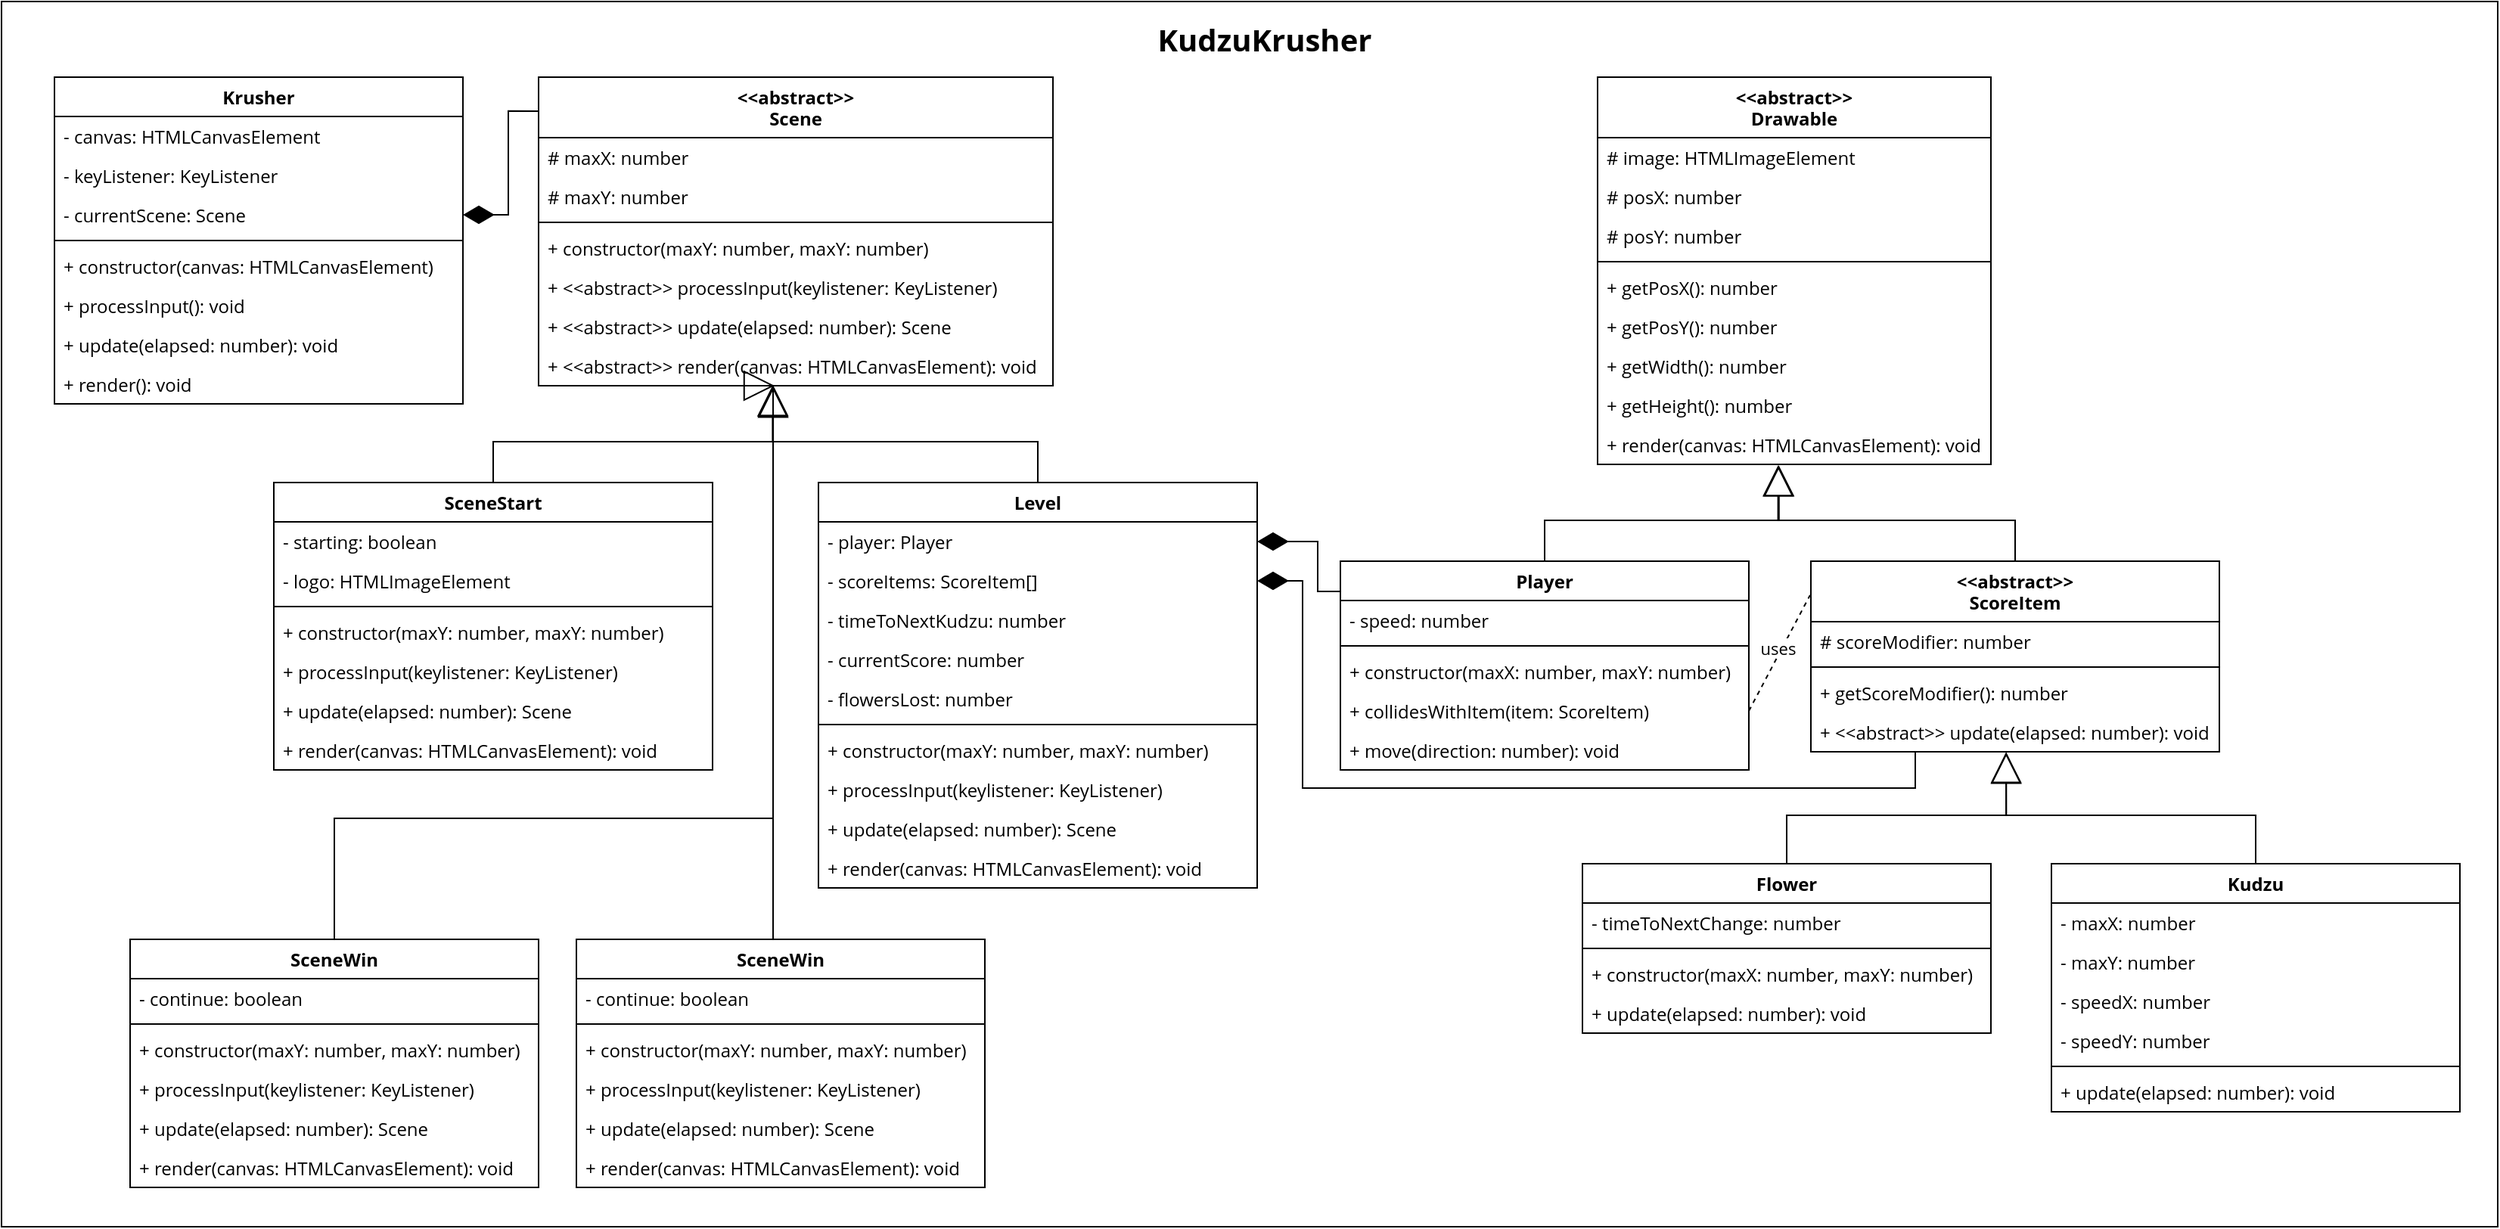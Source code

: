 <mxfile>
    <diagram id="P-X_FP4cyIL4flwZDHhc" name="Page-1">
        <mxGraphModel dx="670" dy="449" grid="1" gridSize="10" guides="1" tooltips="1" connect="1" arrows="1" fold="1" page="1" pageScale="1" pageWidth="1169" pageHeight="827" math="0" shadow="0">
            <root>
                <mxCell id="0"/>
                <mxCell id="zEM5hUx2dwcRb9l77bM1-89" value="Untitled Layer" style="locked=1;" parent="0"/>
                <mxCell id="zEM5hUx2dwcRb9l77bM1-90" value="" style="rounded=0;whiteSpace=wrap;html=1;fontFamily=Open Sans;fontSource=https%3A%2F%2Ffonts.googleapis.com%2Fcss%3Ffamily%3DOpen%2BSans;fontSize=20;fillColor=none;" parent="zEM5hUx2dwcRb9l77bM1-89" vertex="1">
                    <mxGeometry width="1650" height="810" as="geometry"/>
                </mxCell>
                <mxCell id="1" parent="0"/>
                <mxCell id="2" value="Krusher" style="swimlane;fontStyle=1;align=center;verticalAlign=top;childLayout=stackLayout;horizontal=1;startSize=26;horizontalStack=0;resizeParent=1;resizeParentMax=0;resizeLast=0;collapsible=1;marginBottom=0;fontFamily=Open Sans;fontSource=https%3A%2F%2Ffonts.googleapis.com%2Fcss%3Ffamily%3DOpen%2BSans;" parent="1" vertex="1">
                    <mxGeometry x="35" y="50" width="270" height="216" as="geometry"/>
                </mxCell>
                <mxCell id="3" value="- canvas: HTMLCanvasElement" style="text;strokeColor=none;fillColor=none;align=left;verticalAlign=top;spacingLeft=4;spacingRight=4;overflow=hidden;rotatable=0;points=[[0,0.5],[1,0.5]];portConstraint=eastwest;fontFamily=Open Sans;fontSource=https%3A%2F%2Ffonts.googleapis.com%2Fcss%3Ffamily%3DOpen%2BSans;" parent="2" vertex="1">
                    <mxGeometry y="26" width="270" height="26" as="geometry"/>
                </mxCell>
                <mxCell id="zEM5hUx2dwcRb9l77bM1-5" value="- keyListener: KeyListener" style="text;strokeColor=none;fillColor=none;align=left;verticalAlign=top;spacingLeft=4;spacingRight=4;overflow=hidden;rotatable=0;points=[[0,0.5],[1,0.5]];portConstraint=eastwest;fontFamily=Open Sans;fontSource=https%3A%2F%2Ffonts.googleapis.com%2Fcss%3Ffamily%3DOpen%2BSans;" parent="2" vertex="1">
                    <mxGeometry y="52" width="270" height="26" as="geometry"/>
                </mxCell>
                <mxCell id="zEM5hUx2dwcRb9l77bM1-6" value="- currentScene: Scene" style="text;strokeColor=none;fillColor=none;align=left;verticalAlign=top;spacingLeft=4;spacingRight=4;overflow=hidden;rotatable=0;points=[[0,0.5],[1,0.5]];portConstraint=eastwest;fontFamily=Open Sans;fontSource=https%3A%2F%2Ffonts.googleapis.com%2Fcss%3Ffamily%3DOpen%2BSans;" parent="2" vertex="1">
                    <mxGeometry y="78" width="270" height="26" as="geometry"/>
                </mxCell>
                <mxCell id="4" value="" style="line;strokeWidth=1;fillColor=none;align=left;verticalAlign=middle;spacingTop=-1;spacingLeft=3;spacingRight=3;rotatable=0;labelPosition=right;points=[];portConstraint=eastwest;fontFamily=Open Sans;fontSource=https%3A%2F%2Ffonts.googleapis.com%2Fcss%3Ffamily%3DOpen%2BSans;" parent="2" vertex="1">
                    <mxGeometry y="104" width="270" height="8" as="geometry"/>
                </mxCell>
                <mxCell id="5" value="+ constructor(canvas: HTMLCanvasElement)" style="text;strokeColor=none;fillColor=none;align=left;verticalAlign=top;spacingLeft=4;spacingRight=4;overflow=hidden;rotatable=0;points=[[0,0.5],[1,0.5]];portConstraint=eastwest;fontFamily=Open Sans;fontSource=https%3A%2F%2Ffonts.googleapis.com%2Fcss%3Ffamily%3DOpen%2BSans;" parent="2" vertex="1">
                    <mxGeometry y="112" width="270" height="26" as="geometry"/>
                </mxCell>
                <mxCell id="zEM5hUx2dwcRb9l77bM1-7" value="+ processInput(): void" style="text;strokeColor=none;fillColor=none;align=left;verticalAlign=top;spacingLeft=4;spacingRight=4;overflow=hidden;rotatable=0;points=[[0,0.5],[1,0.5]];portConstraint=eastwest;fontFamily=Open Sans;fontSource=https%3A%2F%2Ffonts.googleapis.com%2Fcss%3Ffamily%3DOpen%2BSans;" parent="2" vertex="1">
                    <mxGeometry y="138" width="270" height="26" as="geometry"/>
                </mxCell>
                <mxCell id="zEM5hUx2dwcRb9l77bM1-8" value="+ update(elapsed: number): void" style="text;strokeColor=none;fillColor=none;align=left;verticalAlign=top;spacingLeft=4;spacingRight=4;overflow=hidden;rotatable=0;points=[[0,0.5],[1,0.5]];portConstraint=eastwest;fontFamily=Open Sans;fontSource=https%3A%2F%2Ffonts.googleapis.com%2Fcss%3Ffamily%3DOpen%2BSans;" parent="2" vertex="1">
                    <mxGeometry y="164" width="270" height="26" as="geometry"/>
                </mxCell>
                <mxCell id="zEM5hUx2dwcRb9l77bM1-9" value="+ render(): void" style="text;strokeColor=none;fillColor=none;align=left;verticalAlign=top;spacingLeft=4;spacingRight=4;overflow=hidden;rotatable=0;points=[[0,0.5],[1,0.5]];portConstraint=eastwest;fontFamily=Open Sans;fontSource=https%3A%2F%2Ffonts.googleapis.com%2Fcss%3Ffamily%3DOpen%2BSans;" parent="2" vertex="1">
                    <mxGeometry y="190" width="270" height="26" as="geometry"/>
                </mxCell>
                <mxCell id="zEM5hUx2dwcRb9l77bM1-82" style="edgeStyle=orthogonalEdgeStyle;rounded=0;orthogonalLoop=1;jettySize=auto;html=1;fontFamily=Open Sans;fontSource=https%3A%2F%2Ffonts.googleapis.com%2Fcss%3Ffamily%3DOpen%2BSans;endArrow=diamondThin;endFill=1;startSize=18;endSize=18;exitX=0.007;exitY=0.11;exitDx=0;exitDy=0;exitPerimeter=0;" parent="1" source="zEM5hUx2dwcRb9l77bM1-14" target="zEM5hUx2dwcRb9l77bM1-6" edge="1">
                    <mxGeometry relative="1" as="geometry"/>
                </mxCell>
                <mxCell id="zEM5hUx2dwcRb9l77bM1-14" value="&lt;&lt;abstract&gt;&gt;&#10;Scene" style="swimlane;fontStyle=1;align=center;verticalAlign=top;childLayout=stackLayout;horizontal=1;startSize=40;horizontalStack=0;resizeParent=1;resizeParentMax=0;resizeLast=0;collapsible=1;marginBottom=0;fontFamily=Open Sans;fontSource=https%3A%2F%2Ffonts.googleapis.com%2Fcss%3Ffamily%3DOpen%2BSans;" parent="1" vertex="1">
                    <mxGeometry x="355" y="50" width="340" height="204" as="geometry"/>
                </mxCell>
                <mxCell id="zEM5hUx2dwcRb9l77bM1-15" value="# maxX: number" style="text;strokeColor=none;fillColor=none;align=left;verticalAlign=top;spacingLeft=4;spacingRight=4;overflow=hidden;rotatable=0;points=[[0,0.5],[1,0.5]];portConstraint=eastwest;fontFamily=Open Sans;fontSource=https%3A%2F%2Ffonts.googleapis.com%2Fcss%3Ffamily%3DOpen%2BSans;" parent="zEM5hUx2dwcRb9l77bM1-14" vertex="1">
                    <mxGeometry y="40" width="340" height="26" as="geometry"/>
                </mxCell>
                <mxCell id="zEM5hUx2dwcRb9l77bM1-18" value="# maxY: number" style="text;strokeColor=none;fillColor=none;align=left;verticalAlign=top;spacingLeft=4;spacingRight=4;overflow=hidden;rotatable=0;points=[[0,0.5],[1,0.5]];portConstraint=eastwest;fontFamily=Open Sans;fontSource=https%3A%2F%2Ffonts.googleapis.com%2Fcss%3Ffamily%3DOpen%2BSans;" parent="zEM5hUx2dwcRb9l77bM1-14" vertex="1">
                    <mxGeometry y="66" width="340" height="26" as="geometry"/>
                </mxCell>
                <mxCell id="zEM5hUx2dwcRb9l77bM1-16" value="" style="line;strokeWidth=1;fillColor=none;align=left;verticalAlign=middle;spacingTop=-1;spacingLeft=3;spacingRight=3;rotatable=0;labelPosition=right;points=[];portConstraint=eastwest;strokeColor=inherit;fontFamily=Open Sans;fontSource=https%3A%2F%2Ffonts.googleapis.com%2Fcss%3Ffamily%3DOpen%2BSans;" parent="zEM5hUx2dwcRb9l77bM1-14" vertex="1">
                    <mxGeometry y="92" width="340" height="8" as="geometry"/>
                </mxCell>
                <mxCell id="zEM5hUx2dwcRb9l77bM1-17" value="+ constructor(maxY: number, maxY: number)" style="text;strokeColor=none;fillColor=none;align=left;verticalAlign=top;spacingLeft=4;spacingRight=4;overflow=hidden;rotatable=0;points=[[0,0.5],[1,0.5]];portConstraint=eastwest;fontFamily=Open Sans;fontSource=https%3A%2F%2Ffonts.googleapis.com%2Fcss%3Ffamily%3DOpen%2BSans;" parent="zEM5hUx2dwcRb9l77bM1-14" vertex="1">
                    <mxGeometry y="100" width="340" height="26" as="geometry"/>
                </mxCell>
                <mxCell id="zEM5hUx2dwcRb9l77bM1-21" value="+ &lt;&lt;abstract&gt;&gt; processInput(keylistener: KeyListener)" style="text;strokeColor=none;fillColor=none;align=left;verticalAlign=top;spacingLeft=4;spacingRight=4;overflow=hidden;rotatable=0;points=[[0,0.5],[1,0.5]];portConstraint=eastwest;fontFamily=Open Sans;fontSource=https%3A%2F%2Ffonts.googleapis.com%2Fcss%3Ffamily%3DOpen%2BSans;" parent="zEM5hUx2dwcRb9l77bM1-14" vertex="1">
                    <mxGeometry y="126" width="340" height="26" as="geometry"/>
                </mxCell>
                <mxCell id="zEM5hUx2dwcRb9l77bM1-20" value="+ &lt;&lt;abstract&gt;&gt; update(elapsed: number): Scene" style="text;strokeColor=none;fillColor=none;align=left;verticalAlign=top;spacingLeft=4;spacingRight=4;overflow=hidden;rotatable=0;points=[[0,0.5],[1,0.5]];portConstraint=eastwest;fontFamily=Open Sans;fontSource=https%3A%2F%2Ffonts.googleapis.com%2Fcss%3Ffamily%3DOpen%2BSans;" parent="zEM5hUx2dwcRb9l77bM1-14" vertex="1">
                    <mxGeometry y="152" width="340" height="26" as="geometry"/>
                </mxCell>
                <mxCell id="zEM5hUx2dwcRb9l77bM1-19" value="+ &lt;&lt;abstract&gt;&gt; render(canvas: HTMLCanvasElement): void" style="text;strokeColor=none;fillColor=none;align=left;verticalAlign=top;spacingLeft=4;spacingRight=4;overflow=hidden;rotatable=0;points=[[0,0.5],[1,0.5]];portConstraint=eastwest;fontFamily=Open Sans;fontSource=https%3A%2F%2Ffonts.googleapis.com%2Fcss%3Ffamily%3DOpen%2BSans;" parent="zEM5hUx2dwcRb9l77bM1-14" vertex="1">
                    <mxGeometry y="178" width="340" height="26" as="geometry"/>
                </mxCell>
                <mxCell id="zEM5hUx2dwcRb9l77bM1-80" style="edgeStyle=orthogonalEdgeStyle;rounded=0;orthogonalLoop=1;jettySize=auto;html=1;entryX=0.456;entryY=0.987;entryDx=0;entryDy=0;entryPerimeter=0;fontFamily=Open Sans;fontSource=https%3A%2F%2Ffonts.googleapis.com%2Fcss%3Ffamily%3DOpen%2BSans;endArrow=block;endFill=0;startSize=18;endSize=18;" parent="1" source="zEM5hUx2dwcRb9l77bM1-22" target="zEM5hUx2dwcRb9l77bM1-19" edge="1">
                    <mxGeometry relative="1" as="geometry"/>
                </mxCell>
                <mxCell id="zEM5hUx2dwcRb9l77bM1-22" value="SceneStart" style="swimlane;fontStyle=1;align=center;verticalAlign=top;childLayout=stackLayout;horizontal=1;startSize=26;horizontalStack=0;resizeParent=1;resizeParentMax=0;resizeLast=0;collapsible=1;marginBottom=0;fontFamily=Open Sans;fontSource=https%3A%2F%2Ffonts.googleapis.com%2Fcss%3Ffamily%3DOpen%2BSans;" parent="1" vertex="1">
                    <mxGeometry x="180" y="318" width="290" height="190" as="geometry"/>
                </mxCell>
                <mxCell id="zEM5hUx2dwcRb9l77bM1-23" value="- starting: boolean" style="text;strokeColor=none;fillColor=none;align=left;verticalAlign=top;spacingLeft=4;spacingRight=4;overflow=hidden;rotatable=0;points=[[0,0.5],[1,0.5]];portConstraint=eastwest;fontFamily=Open Sans;fontSource=https%3A%2F%2Ffonts.googleapis.com%2Fcss%3Ffamily%3DOpen%2BSans;" parent="zEM5hUx2dwcRb9l77bM1-22" vertex="1">
                    <mxGeometry y="26" width="290" height="26" as="geometry"/>
                </mxCell>
                <mxCell id="zEM5hUx2dwcRb9l77bM1-26" value="- logo: HTMLImageElement" style="text;strokeColor=none;fillColor=none;align=left;verticalAlign=top;spacingLeft=4;spacingRight=4;overflow=hidden;rotatable=0;points=[[0,0.5],[1,0.5]];portConstraint=eastwest;fontFamily=Open Sans;fontSource=https%3A%2F%2Ffonts.googleapis.com%2Fcss%3Ffamily%3DOpen%2BSans;" parent="zEM5hUx2dwcRb9l77bM1-22" vertex="1">
                    <mxGeometry y="52" width="290" height="26" as="geometry"/>
                </mxCell>
                <mxCell id="zEM5hUx2dwcRb9l77bM1-24" value="" style="line;strokeWidth=1;fillColor=none;align=left;verticalAlign=middle;spacingTop=-1;spacingLeft=3;spacingRight=3;rotatable=0;labelPosition=right;points=[];portConstraint=eastwest;strokeColor=inherit;fontFamily=Open Sans;fontSource=https%3A%2F%2Ffonts.googleapis.com%2Fcss%3Ffamily%3DOpen%2BSans;" parent="zEM5hUx2dwcRb9l77bM1-22" vertex="1">
                    <mxGeometry y="78" width="290" height="8" as="geometry"/>
                </mxCell>
                <mxCell id="zEM5hUx2dwcRb9l77bM1-30" value="+ constructor(maxY: number, maxY: number)" style="text;strokeColor=none;fillColor=none;align=left;verticalAlign=top;spacingLeft=4;spacingRight=4;overflow=hidden;rotatable=0;points=[[0,0.5],[1,0.5]];portConstraint=eastwest;fontFamily=Open Sans;fontSource=https%3A%2F%2Ffonts.googleapis.com%2Fcss%3Ffamily%3DOpen%2BSans;" parent="zEM5hUx2dwcRb9l77bM1-22" vertex="1">
                    <mxGeometry y="86" width="290" height="26" as="geometry"/>
                </mxCell>
                <mxCell id="zEM5hUx2dwcRb9l77bM1-27" value="+ processInput(keylistener: KeyListener)" style="text;strokeColor=none;fillColor=none;align=left;verticalAlign=top;spacingLeft=4;spacingRight=4;overflow=hidden;rotatable=0;points=[[0,0.5],[1,0.5]];portConstraint=eastwest;fontFamily=Open Sans;fontSource=https%3A%2F%2Ffonts.googleapis.com%2Fcss%3Ffamily%3DOpen%2BSans;" parent="zEM5hUx2dwcRb9l77bM1-22" vertex="1">
                    <mxGeometry y="112" width="290" height="26" as="geometry"/>
                </mxCell>
                <mxCell id="zEM5hUx2dwcRb9l77bM1-28" value="+ update(elapsed: number): Scene" style="text;strokeColor=none;fillColor=none;align=left;verticalAlign=top;spacingLeft=4;spacingRight=4;overflow=hidden;rotatable=0;points=[[0,0.5],[1,0.5]];portConstraint=eastwest;fontFamily=Open Sans;fontSource=https%3A%2F%2Ffonts.googleapis.com%2Fcss%3Ffamily%3DOpen%2BSans;" parent="zEM5hUx2dwcRb9l77bM1-22" vertex="1">
                    <mxGeometry y="138" width="290" height="26" as="geometry"/>
                </mxCell>
                <mxCell id="zEM5hUx2dwcRb9l77bM1-29" value="+ render(canvas: HTMLCanvasElement): void" style="text;strokeColor=none;fillColor=none;align=left;verticalAlign=top;spacingLeft=4;spacingRight=4;overflow=hidden;rotatable=0;points=[[0,0.5],[1,0.5]];portConstraint=eastwest;fontFamily=Open Sans;fontSource=https%3A%2F%2Ffonts.googleapis.com%2Fcss%3Ffamily%3DOpen%2BSans;" parent="zEM5hUx2dwcRb9l77bM1-22" vertex="1">
                    <mxGeometry y="164" width="290" height="26" as="geometry"/>
                </mxCell>
                <mxCell id="zEM5hUx2dwcRb9l77bM1-81" style="edgeStyle=orthogonalEdgeStyle;rounded=0;orthogonalLoop=1;jettySize=auto;html=1;fontFamily=Open Sans;fontSource=https%3A%2F%2Ffonts.googleapis.com%2Fcss%3Ffamily%3DOpen%2BSans;endArrow=block;endFill=0;startSize=18;endSize=18;entryX=0.455;entryY=0.989;entryDx=0;entryDy=0;entryPerimeter=0;" parent="1" source="zEM5hUx2dwcRb9l77bM1-31" target="zEM5hUx2dwcRb9l77bM1-19" edge="1">
                    <mxGeometry relative="1" as="geometry">
                        <mxPoint x="510" y="256" as="targetPoint"/>
                    </mxGeometry>
                </mxCell>
                <mxCell id="zEM5hUx2dwcRb9l77bM1-31" value="Level" style="swimlane;fontStyle=1;align=center;verticalAlign=top;childLayout=stackLayout;horizontal=1;startSize=26;horizontalStack=0;resizeParent=1;resizeParentMax=0;resizeLast=0;collapsible=1;marginBottom=0;fontFamily=Open Sans;fontSource=https%3A%2F%2Ffonts.googleapis.com%2Fcss%3Ffamily%3DOpen%2BSans;" parent="1" vertex="1">
                    <mxGeometry x="540" y="318" width="290" height="268" as="geometry"/>
                </mxCell>
                <mxCell id="zEM5hUx2dwcRb9l77bM1-32" value="- player: Player" style="text;strokeColor=none;fillColor=none;align=left;verticalAlign=top;spacingLeft=4;spacingRight=4;overflow=hidden;rotatable=0;points=[[0,0.5],[1,0.5]];portConstraint=eastwest;fontFamily=Open Sans;fontSource=https%3A%2F%2Ffonts.googleapis.com%2Fcss%3Ffamily%3DOpen%2BSans;" parent="zEM5hUx2dwcRb9l77bM1-31" vertex="1">
                    <mxGeometry y="26" width="290" height="26" as="geometry"/>
                </mxCell>
                <mxCell id="zEM5hUx2dwcRb9l77bM1-33" value="- scoreItems: ScoreItem[]" style="text;strokeColor=none;fillColor=none;align=left;verticalAlign=top;spacingLeft=4;spacingRight=4;overflow=hidden;rotatable=0;points=[[0,0.5],[1,0.5]];portConstraint=eastwest;fontFamily=Open Sans;fontSource=https%3A%2F%2Ffonts.googleapis.com%2Fcss%3Ffamily%3DOpen%2BSans;" parent="zEM5hUx2dwcRb9l77bM1-31" vertex="1">
                    <mxGeometry y="52" width="290" height="26" as="geometry"/>
                </mxCell>
                <mxCell id="zEM5hUx2dwcRb9l77bM1-39" value="- timeToNextKudzu: number" style="text;strokeColor=none;fillColor=none;align=left;verticalAlign=top;spacingLeft=4;spacingRight=4;overflow=hidden;rotatable=0;points=[[0,0.5],[1,0.5]];portConstraint=eastwest;fontFamily=Open Sans;fontSource=https%3A%2F%2Ffonts.googleapis.com%2Fcss%3Ffamily%3DOpen%2BSans;" parent="zEM5hUx2dwcRb9l77bM1-31" vertex="1">
                    <mxGeometry y="78" width="290" height="26" as="geometry"/>
                </mxCell>
                <mxCell id="zEM5hUx2dwcRb9l77bM1-40" value="- currentScore: number" style="text;strokeColor=none;fillColor=none;align=left;verticalAlign=top;spacingLeft=4;spacingRight=4;overflow=hidden;rotatable=0;points=[[0,0.5],[1,0.5]];portConstraint=eastwest;fontFamily=Open Sans;fontSource=https%3A%2F%2Ffonts.googleapis.com%2Fcss%3Ffamily%3DOpen%2BSans;" parent="zEM5hUx2dwcRb9l77bM1-31" vertex="1">
                    <mxGeometry y="104" width="290" height="26" as="geometry"/>
                </mxCell>
                <mxCell id="yHedsZ4BBBhvVPpoMhcV-5" value="- flowersLost: number" style="text;strokeColor=none;fillColor=none;align=left;verticalAlign=top;spacingLeft=4;spacingRight=4;overflow=hidden;rotatable=0;points=[[0,0.5],[1,0.5]];portConstraint=eastwest;fontFamily=Open Sans;fontSource=https%3A%2F%2Ffonts.googleapis.com%2Fcss%3Ffamily%3DOpen%2BSans;" parent="zEM5hUx2dwcRb9l77bM1-31" vertex="1">
                    <mxGeometry y="130" width="290" height="26" as="geometry"/>
                </mxCell>
                <mxCell id="zEM5hUx2dwcRb9l77bM1-34" value="" style="line;strokeWidth=1;fillColor=none;align=left;verticalAlign=middle;spacingTop=-1;spacingLeft=3;spacingRight=3;rotatable=0;labelPosition=right;points=[];portConstraint=eastwest;strokeColor=inherit;fontFamily=Open Sans;fontSource=https%3A%2F%2Ffonts.googleapis.com%2Fcss%3Ffamily%3DOpen%2BSans;" parent="zEM5hUx2dwcRb9l77bM1-31" vertex="1">
                    <mxGeometry y="156" width="290" height="8" as="geometry"/>
                </mxCell>
                <mxCell id="zEM5hUx2dwcRb9l77bM1-35" value="+ constructor(maxY: number, maxY: number)" style="text;strokeColor=none;fillColor=none;align=left;verticalAlign=top;spacingLeft=4;spacingRight=4;overflow=hidden;rotatable=0;points=[[0,0.5],[1,0.5]];portConstraint=eastwest;fontFamily=Open Sans;fontSource=https%3A%2F%2Ffonts.googleapis.com%2Fcss%3Ffamily%3DOpen%2BSans;" parent="zEM5hUx2dwcRb9l77bM1-31" vertex="1">
                    <mxGeometry y="164" width="290" height="26" as="geometry"/>
                </mxCell>
                <mxCell id="zEM5hUx2dwcRb9l77bM1-38" value="+ processInput(keylistener: KeyListener)" style="text;strokeColor=none;fillColor=none;align=left;verticalAlign=top;spacingLeft=4;spacingRight=4;overflow=hidden;rotatable=0;points=[[0,0.5],[1,0.5]];portConstraint=eastwest;fontFamily=Open Sans;fontSource=https%3A%2F%2Ffonts.googleapis.com%2Fcss%3Ffamily%3DOpen%2BSans;" parent="zEM5hUx2dwcRb9l77bM1-31" vertex="1">
                    <mxGeometry y="190" width="290" height="26" as="geometry"/>
                </mxCell>
                <mxCell id="zEM5hUx2dwcRb9l77bM1-37" value="+ update(elapsed: number): Scene" style="text;strokeColor=none;fillColor=none;align=left;verticalAlign=top;spacingLeft=4;spacingRight=4;overflow=hidden;rotatable=0;points=[[0,0.5],[1,0.5]];portConstraint=eastwest;fontFamily=Open Sans;fontSource=https%3A%2F%2Ffonts.googleapis.com%2Fcss%3Ffamily%3DOpen%2BSans;" parent="zEM5hUx2dwcRb9l77bM1-31" vertex="1">
                    <mxGeometry y="216" width="290" height="26" as="geometry"/>
                </mxCell>
                <mxCell id="zEM5hUx2dwcRb9l77bM1-36" value="+ render(canvas: HTMLCanvasElement): void" style="text;strokeColor=none;fillColor=none;align=left;verticalAlign=top;spacingLeft=4;spacingRight=4;overflow=hidden;rotatable=0;points=[[0,0.5],[1,0.5]];portConstraint=eastwest;fontFamily=Open Sans;fontSource=https%3A%2F%2Ffonts.googleapis.com%2Fcss%3Ffamily%3DOpen%2BSans;" parent="zEM5hUx2dwcRb9l77bM1-31" vertex="1">
                    <mxGeometry y="242" width="290" height="26" as="geometry"/>
                </mxCell>
                <mxCell id="zEM5hUx2dwcRb9l77bM1-41" value="&lt;&lt;abstract&gt;&gt;&#10;Drawable" style="swimlane;fontStyle=1;align=center;verticalAlign=top;childLayout=stackLayout;horizontal=1;startSize=40;horizontalStack=0;resizeParent=1;resizeParentMax=0;resizeLast=0;collapsible=1;marginBottom=0;fontFamily=Open Sans;fontSource=https%3A%2F%2Ffonts.googleapis.com%2Fcss%3Ffamily%3DOpen%2BSans;" parent="1" vertex="1">
                    <mxGeometry x="1055" y="50" width="260" height="256" as="geometry"/>
                </mxCell>
                <mxCell id="zEM5hUx2dwcRb9l77bM1-42" value="# image: HTMLImageElement" style="text;strokeColor=none;fillColor=none;align=left;verticalAlign=top;spacingLeft=4;spacingRight=4;overflow=hidden;rotatable=0;points=[[0,0.5],[1,0.5]];portConstraint=eastwest;fontFamily=Open Sans;fontSource=https%3A%2F%2Ffonts.googleapis.com%2Fcss%3Ffamily%3DOpen%2BSans;" parent="zEM5hUx2dwcRb9l77bM1-41" vertex="1">
                    <mxGeometry y="40" width="260" height="26" as="geometry"/>
                </mxCell>
                <mxCell id="zEM5hUx2dwcRb9l77bM1-45" value="# posX: number" style="text;strokeColor=none;fillColor=none;align=left;verticalAlign=top;spacingLeft=4;spacingRight=4;overflow=hidden;rotatable=0;points=[[0,0.5],[1,0.5]];portConstraint=eastwest;fontFamily=Open Sans;fontSource=https%3A%2F%2Ffonts.googleapis.com%2Fcss%3Ffamily%3DOpen%2BSans;" parent="zEM5hUx2dwcRb9l77bM1-41" vertex="1">
                    <mxGeometry y="66" width="260" height="26" as="geometry"/>
                </mxCell>
                <mxCell id="zEM5hUx2dwcRb9l77bM1-46" value="# posY: number" style="text;strokeColor=none;fillColor=none;align=left;verticalAlign=top;spacingLeft=4;spacingRight=4;overflow=hidden;rotatable=0;points=[[0,0.5],[1,0.5]];portConstraint=eastwest;fontFamily=Open Sans;fontSource=https%3A%2F%2Ffonts.googleapis.com%2Fcss%3Ffamily%3DOpen%2BSans;" parent="zEM5hUx2dwcRb9l77bM1-41" vertex="1">
                    <mxGeometry y="92" width="260" height="26" as="geometry"/>
                </mxCell>
                <mxCell id="zEM5hUx2dwcRb9l77bM1-43" value="" style="line;strokeWidth=1;fillColor=none;align=left;verticalAlign=middle;spacingTop=-1;spacingLeft=3;spacingRight=3;rotatable=0;labelPosition=right;points=[];portConstraint=eastwest;strokeColor=inherit;fontFamily=Open Sans;fontSource=https%3A%2F%2Ffonts.googleapis.com%2Fcss%3Ffamily%3DOpen%2BSans;" parent="zEM5hUx2dwcRb9l77bM1-41" vertex="1">
                    <mxGeometry y="118" width="260" height="8" as="geometry"/>
                </mxCell>
                <mxCell id="zEM5hUx2dwcRb9l77bM1-48" value="+ getPosX(): number" style="text;strokeColor=none;fillColor=none;align=left;verticalAlign=top;spacingLeft=4;spacingRight=4;overflow=hidden;rotatable=0;points=[[0,0.5],[1,0.5]];portConstraint=eastwest;fontFamily=Open Sans;fontSource=https%3A%2F%2Ffonts.googleapis.com%2Fcss%3Ffamily%3DOpen%2BSans;" parent="zEM5hUx2dwcRb9l77bM1-41" vertex="1">
                    <mxGeometry y="126" width="260" height="26" as="geometry"/>
                </mxCell>
                <mxCell id="zEM5hUx2dwcRb9l77bM1-47" value="+ getPosY(): number" style="text;strokeColor=none;fillColor=none;align=left;verticalAlign=top;spacingLeft=4;spacingRight=4;overflow=hidden;rotatable=0;points=[[0,0.5],[1,0.5]];portConstraint=eastwest;fontFamily=Open Sans;fontSource=https%3A%2F%2Ffonts.googleapis.com%2Fcss%3Ffamily%3DOpen%2BSans;" parent="zEM5hUx2dwcRb9l77bM1-41" vertex="1">
                    <mxGeometry y="152" width="260" height="26" as="geometry"/>
                </mxCell>
                <mxCell id="zEM5hUx2dwcRb9l77bM1-50" value="+ getWidth(): number" style="text;strokeColor=none;fillColor=none;align=left;verticalAlign=top;spacingLeft=4;spacingRight=4;overflow=hidden;rotatable=0;points=[[0,0.5],[1,0.5]];portConstraint=eastwest;fontFamily=Open Sans;fontSource=https%3A%2F%2Ffonts.googleapis.com%2Fcss%3Ffamily%3DOpen%2BSans;" parent="zEM5hUx2dwcRb9l77bM1-41" vertex="1">
                    <mxGeometry y="178" width="260" height="26" as="geometry"/>
                </mxCell>
                <mxCell id="zEM5hUx2dwcRb9l77bM1-49" value="+ getHeight(): number" style="text;strokeColor=none;fillColor=none;align=left;verticalAlign=top;spacingLeft=4;spacingRight=4;overflow=hidden;rotatable=0;points=[[0,0.5],[1,0.5]];portConstraint=eastwest;fontFamily=Open Sans;fontSource=https%3A%2F%2Ffonts.googleapis.com%2Fcss%3Ffamily%3DOpen%2BSans;" parent="zEM5hUx2dwcRb9l77bM1-41" vertex="1">
                    <mxGeometry y="204" width="260" height="26" as="geometry"/>
                </mxCell>
                <mxCell id="zEM5hUx2dwcRb9l77bM1-44" value="+ render(canvas: HTMLCanvasElement): void" style="text;strokeColor=none;fillColor=none;align=left;verticalAlign=top;spacingLeft=4;spacingRight=4;overflow=hidden;rotatable=0;points=[[0,0.5],[1,0.5]];portConstraint=eastwest;fontFamily=Open Sans;fontSource=https%3A%2F%2Ffonts.googleapis.com%2Fcss%3Ffamily%3DOpen%2BSans;" parent="zEM5hUx2dwcRb9l77bM1-41" vertex="1">
                    <mxGeometry y="230" width="260" height="26" as="geometry"/>
                </mxCell>
                <mxCell id="zEM5hUx2dwcRb9l77bM1-78" style="edgeStyle=orthogonalEdgeStyle;rounded=0;orthogonalLoop=1;jettySize=auto;html=1;entryX=0.459;entryY=1.024;entryDx=0;entryDy=0;entryPerimeter=0;fontFamily=Open Sans;fontSource=https%3A%2F%2Ffonts.googleapis.com%2Fcss%3Ffamily%3DOpen%2BSans;endArrow=block;endFill=0;startSize=18;endSize=18;" parent="1" source="zEM5hUx2dwcRb9l77bM1-51" target="zEM5hUx2dwcRb9l77bM1-44" edge="1">
                    <mxGeometry relative="1" as="geometry"/>
                </mxCell>
                <mxCell id="zEM5hUx2dwcRb9l77bM1-83" style="edgeStyle=orthogonalEdgeStyle;rounded=0;orthogonalLoop=1;jettySize=auto;html=1;fontFamily=Open Sans;fontSource=https%3A%2F%2Ffonts.googleapis.com%2Fcss%3Ffamily%3DOpen%2BSans;endArrow=diamondThin;endFill=1;startSize=18;endSize=18;entryX=1;entryY=0.5;entryDx=0;entryDy=0;" parent="1" source="zEM5hUx2dwcRb9l77bM1-51" target="zEM5hUx2dwcRb9l77bM1-32" edge="1">
                    <mxGeometry relative="1" as="geometry">
                        <Array as="points">
                            <mxPoint x="870" y="390"/>
                            <mxPoint x="870" y="357"/>
                        </Array>
                        <mxPoint x="860" y="390" as="targetPoint"/>
                    </mxGeometry>
                </mxCell>
                <mxCell id="zEM5hUx2dwcRb9l77bM1-51" value="Player" style="swimlane;fontStyle=1;align=center;verticalAlign=top;childLayout=stackLayout;horizontal=1;startSize=26;horizontalStack=0;resizeParent=1;resizeParentMax=0;resizeLast=0;collapsible=1;marginBottom=0;fontFamily=Open Sans;fontSource=https%3A%2F%2Ffonts.googleapis.com%2Fcss%3Ffamily%3DOpen%2BSans;" parent="1" vertex="1">
                    <mxGeometry x="885" y="370" width="270" height="138" as="geometry"/>
                </mxCell>
                <mxCell id="zEM5hUx2dwcRb9l77bM1-52" value="- speed: number" style="text;strokeColor=none;fillColor=none;align=left;verticalAlign=top;spacingLeft=4;spacingRight=4;overflow=hidden;rotatable=0;points=[[0,0.5],[1,0.5]];portConstraint=eastwest;fontFamily=Open Sans;fontSource=https%3A%2F%2Ffonts.googleapis.com%2Fcss%3Ffamily%3DOpen%2BSans;" parent="zEM5hUx2dwcRb9l77bM1-51" vertex="1">
                    <mxGeometry y="26" width="270" height="26" as="geometry"/>
                </mxCell>
                <mxCell id="zEM5hUx2dwcRb9l77bM1-53" value="" style="line;strokeWidth=1;fillColor=none;align=left;verticalAlign=middle;spacingTop=-1;spacingLeft=3;spacingRight=3;rotatable=0;labelPosition=right;points=[];portConstraint=eastwest;strokeColor=inherit;fontFamily=Open Sans;fontSource=https%3A%2F%2Ffonts.googleapis.com%2Fcss%3Ffamily%3DOpen%2BSans;" parent="zEM5hUx2dwcRb9l77bM1-51" vertex="1">
                    <mxGeometry y="52" width="270" height="8" as="geometry"/>
                </mxCell>
                <mxCell id="zEM5hUx2dwcRb9l77bM1-54" value="+ constructor(maxX: number, maxY: number)" style="text;strokeColor=none;fillColor=none;align=left;verticalAlign=top;spacingLeft=4;spacingRight=4;overflow=hidden;rotatable=0;points=[[0,0.5],[1,0.5]];portConstraint=eastwest;fontFamily=Open Sans;fontSource=https%3A%2F%2Ffonts.googleapis.com%2Fcss%3Ffamily%3DOpen%2BSans;" parent="zEM5hUx2dwcRb9l77bM1-51" vertex="1">
                    <mxGeometry y="60" width="270" height="26" as="geometry"/>
                </mxCell>
                <mxCell id="zEM5hUx2dwcRb9l77bM1-75" value="+ collidesWithItem(item: ScoreItem)" style="text;strokeColor=none;fillColor=none;align=left;verticalAlign=top;spacingLeft=4;spacingRight=4;overflow=hidden;rotatable=0;points=[[0,0.5],[1,0.5]];portConstraint=eastwest;fontFamily=Open Sans;fontSource=https%3A%2F%2Ffonts.googleapis.com%2Fcss%3Ffamily%3DOpen%2BSans;" parent="zEM5hUx2dwcRb9l77bM1-51" vertex="1">
                    <mxGeometry y="86" width="270" height="26" as="geometry"/>
                </mxCell>
                <mxCell id="zEM5hUx2dwcRb9l77bM1-55" value="+ move(direction: number): void" style="text;strokeColor=none;fillColor=none;align=left;verticalAlign=top;spacingLeft=4;spacingRight=4;overflow=hidden;rotatable=0;points=[[0,0.5],[1,0.5]];portConstraint=eastwest;fontFamily=Open Sans;fontSource=https%3A%2F%2Ffonts.googleapis.com%2Fcss%3Ffamily%3DOpen%2BSans;" parent="zEM5hUx2dwcRb9l77bM1-51" vertex="1">
                    <mxGeometry y="112" width="270" height="26" as="geometry"/>
                </mxCell>
                <mxCell id="zEM5hUx2dwcRb9l77bM1-79" style="edgeStyle=orthogonalEdgeStyle;rounded=0;orthogonalLoop=1;jettySize=auto;html=1;fontFamily=Open Sans;fontSource=https%3A%2F%2Ffonts.googleapis.com%2Fcss%3Ffamily%3DOpen%2BSans;endArrow=block;endFill=0;startSize=18;endSize=18;exitX=0.5;exitY=0;exitDx=0;exitDy=0;entryX=0.461;entryY=1.026;entryDx=0;entryDy=0;entryPerimeter=0;" parent="1" source="zEM5hUx2dwcRb9l77bM1-56" target="zEM5hUx2dwcRb9l77bM1-44" edge="1">
                    <mxGeometry relative="1" as="geometry">
                        <mxPoint x="1165" y="310" as="targetPoint"/>
                    </mxGeometry>
                </mxCell>
                <mxCell id="zEM5hUx2dwcRb9l77bM1-84" style="edgeStyle=orthogonalEdgeStyle;rounded=0;orthogonalLoop=1;jettySize=auto;html=1;fontFamily=Open Sans;fontSource=https%3A%2F%2Ffonts.googleapis.com%2Fcss%3Ffamily%3DOpen%2BSans;endArrow=diamondThin;endFill=1;startSize=18;endSize=18;entryX=1;entryY=0.5;entryDx=0;entryDy=0;" parent="1" source="zEM5hUx2dwcRb9l77bM1-56" target="zEM5hUx2dwcRb9l77bM1-33" edge="1">
                    <mxGeometry relative="1" as="geometry">
                        <Array as="points">
                            <mxPoint x="1265" y="520"/>
                            <mxPoint x="860" y="520"/>
                            <mxPoint x="860" y="383"/>
                        </Array>
                        <mxPoint x="860" y="420" as="targetPoint"/>
                    </mxGeometry>
                </mxCell>
                <mxCell id="zEM5hUx2dwcRb9l77bM1-56" value="&lt;&lt;abstract&gt;&gt;&#10;ScoreItem" style="swimlane;fontStyle=1;align=center;verticalAlign=top;childLayout=stackLayout;horizontal=1;startSize=40;horizontalStack=0;resizeParent=1;resizeParentMax=0;resizeLast=0;collapsible=1;marginBottom=0;fontFamily=Open Sans;fontSource=https%3A%2F%2Ffonts.googleapis.com%2Fcss%3Ffamily%3DOpen%2BSans;" parent="1" vertex="1">
                    <mxGeometry x="1196" y="370" width="270" height="126" as="geometry"/>
                </mxCell>
                <mxCell id="zEM5hUx2dwcRb9l77bM1-57" value="# scoreModifier: number" style="text;strokeColor=none;fillColor=none;align=left;verticalAlign=top;spacingLeft=4;spacingRight=4;overflow=hidden;rotatable=0;points=[[0,0.5],[1,0.5]];portConstraint=eastwest;fontFamily=Open Sans;fontSource=https%3A%2F%2Ffonts.googleapis.com%2Fcss%3Ffamily%3DOpen%2BSans;" parent="zEM5hUx2dwcRb9l77bM1-56" vertex="1">
                    <mxGeometry y="40" width="270" height="26" as="geometry"/>
                </mxCell>
                <mxCell id="zEM5hUx2dwcRb9l77bM1-58" value="" style="line;strokeWidth=1;fillColor=none;align=left;verticalAlign=middle;spacingTop=-1;spacingLeft=3;spacingRight=3;rotatable=0;labelPosition=right;points=[];portConstraint=eastwest;strokeColor=inherit;fontFamily=Open Sans;fontSource=https%3A%2F%2Ffonts.googleapis.com%2Fcss%3Ffamily%3DOpen%2BSans;" parent="zEM5hUx2dwcRb9l77bM1-56" vertex="1">
                    <mxGeometry y="66" width="270" height="8" as="geometry"/>
                </mxCell>
                <mxCell id="zEM5hUx2dwcRb9l77bM1-60" value="+ getScoreModifier(): number" style="text;strokeColor=none;fillColor=none;align=left;verticalAlign=top;spacingLeft=4;spacingRight=4;overflow=hidden;rotatable=0;points=[[0,0.5],[1,0.5]];portConstraint=eastwest;fontFamily=Open Sans;fontSource=https%3A%2F%2Ffonts.googleapis.com%2Fcss%3Ffamily%3DOpen%2BSans;" parent="zEM5hUx2dwcRb9l77bM1-56" vertex="1">
                    <mxGeometry y="74" width="270" height="26" as="geometry"/>
                </mxCell>
                <mxCell id="zEM5hUx2dwcRb9l77bM1-59" value="+ &lt;&lt;abstract&gt;&gt; update(elapsed: number): void" style="text;strokeColor=none;fillColor=none;align=left;verticalAlign=top;spacingLeft=4;spacingRight=4;overflow=hidden;rotatable=0;points=[[0,0.5],[1,0.5]];portConstraint=eastwest;fontFamily=Open Sans;fontSource=https%3A%2F%2Ffonts.googleapis.com%2Fcss%3Ffamily%3DOpen%2BSans;" parent="zEM5hUx2dwcRb9l77bM1-56" vertex="1">
                    <mxGeometry y="100" width="270" height="26" as="geometry"/>
                </mxCell>
                <mxCell id="zEM5hUx2dwcRb9l77bM1-76" style="edgeStyle=orthogonalEdgeStyle;rounded=0;orthogonalLoop=1;jettySize=auto;html=1;entryX=0.478;entryY=1.006;entryDx=0;entryDy=0;entryPerimeter=0;fontFamily=Open Sans;fontSource=https%3A%2F%2Ffonts.googleapis.com%2Fcss%3Ffamily%3DOpen%2BSans;endArrow=block;endFill=0;startSize=18;endSize=18;" parent="1" source="zEM5hUx2dwcRb9l77bM1-61" target="zEM5hUx2dwcRb9l77bM1-59" edge="1">
                    <mxGeometry relative="1" as="geometry"/>
                </mxCell>
                <mxCell id="zEM5hUx2dwcRb9l77bM1-61" value="Flower" style="swimlane;fontStyle=1;align=center;verticalAlign=top;childLayout=stackLayout;horizontal=1;startSize=26;horizontalStack=0;resizeParent=1;resizeParentMax=0;resizeLast=0;collapsible=1;marginBottom=0;fontFamily=Open Sans;fontSource=https%3A%2F%2Ffonts.googleapis.com%2Fcss%3Ffamily%3DOpen%2BSans;" parent="1" vertex="1">
                    <mxGeometry x="1045" y="570" width="270" height="112" as="geometry"/>
                </mxCell>
                <mxCell id="CfBZ-Mnv18Ft_rn5eU6W-6" value="- timeToNextChange: number" style="text;strokeColor=none;fillColor=none;align=left;verticalAlign=top;spacingLeft=4;spacingRight=4;overflow=hidden;rotatable=0;points=[[0,0.5],[1,0.5]];portConstraint=eastwest;fontFamily=Open Sans;fontSource=https%3A%2F%2Ffonts.googleapis.com%2Fcss%3Ffamily%3DOpen%2BSans;" parent="zEM5hUx2dwcRb9l77bM1-61" vertex="1">
                    <mxGeometry y="26" width="270" height="26" as="geometry"/>
                </mxCell>
                <mxCell id="zEM5hUx2dwcRb9l77bM1-63" value="" style="line;strokeWidth=1;fillColor=none;align=left;verticalAlign=middle;spacingTop=-1;spacingLeft=3;spacingRight=3;rotatable=0;labelPosition=right;points=[];portConstraint=eastwest;strokeColor=inherit;fontFamily=Open Sans;fontSource=https%3A%2F%2Ffonts.googleapis.com%2Fcss%3Ffamily%3DOpen%2BSans;" parent="zEM5hUx2dwcRb9l77bM1-61" vertex="1">
                    <mxGeometry y="52" width="270" height="8" as="geometry"/>
                </mxCell>
                <mxCell id="zEM5hUx2dwcRb9l77bM1-64" value="+ constructor(maxX: number, maxY: number)" style="text;strokeColor=none;fillColor=none;align=left;verticalAlign=top;spacingLeft=4;spacingRight=4;overflow=hidden;rotatable=0;points=[[0,0.5],[1,0.5]];portConstraint=eastwest;fontFamily=Open Sans;fontSource=https%3A%2F%2Ffonts.googleapis.com%2Fcss%3Ffamily%3DOpen%2BSans;" parent="zEM5hUx2dwcRb9l77bM1-61" vertex="1">
                    <mxGeometry y="60" width="270" height="26" as="geometry"/>
                </mxCell>
                <mxCell id="zEM5hUx2dwcRb9l77bM1-66" value="+ update(elapsed: number): void" style="text;strokeColor=none;fillColor=none;align=left;verticalAlign=top;spacingLeft=4;spacingRight=4;overflow=hidden;rotatable=0;points=[[0,0.5],[1,0.5]];portConstraint=eastwest;fontFamily=Open Sans;fontSource=https%3A%2F%2Ffonts.googleapis.com%2Fcss%3Ffamily%3DOpen%2BSans;" parent="zEM5hUx2dwcRb9l77bM1-61" vertex="1">
                    <mxGeometry y="86" width="270" height="26" as="geometry"/>
                </mxCell>
                <mxCell id="zEM5hUx2dwcRb9l77bM1-77" style="edgeStyle=orthogonalEdgeStyle;rounded=0;orthogonalLoop=1;jettySize=auto;html=1;entryX=0.478;entryY=1.026;entryDx=0;entryDy=0;entryPerimeter=0;fontFamily=Open Sans;fontSource=https%3A%2F%2Ffonts.googleapis.com%2Fcss%3Ffamily%3DOpen%2BSans;endArrow=block;endFill=0;startSize=18;endSize=18;" parent="1" source="zEM5hUx2dwcRb9l77bM1-67" target="zEM5hUx2dwcRb9l77bM1-59" edge="1">
                    <mxGeometry relative="1" as="geometry"/>
                </mxCell>
                <mxCell id="zEM5hUx2dwcRb9l77bM1-67" value="Kudzu" style="swimlane;fontStyle=1;align=center;verticalAlign=top;childLayout=stackLayout;horizontal=1;startSize=26;horizontalStack=0;resizeParent=1;resizeParentMax=0;resizeLast=0;collapsible=1;marginBottom=0;fontFamily=Open Sans;fontSource=https%3A%2F%2Ffonts.googleapis.com%2Fcss%3Ffamily%3DOpen%2BSans;" parent="1" vertex="1">
                    <mxGeometry x="1355" y="570" width="270" height="164" as="geometry"/>
                </mxCell>
                <mxCell id="zEM5hUx2dwcRb9l77bM1-68" value="- maxX: number" style="text;strokeColor=none;fillColor=none;align=left;verticalAlign=top;spacingLeft=4;spacingRight=4;overflow=hidden;rotatable=0;points=[[0,0.5],[1,0.5]];portConstraint=eastwest;fontFamily=Open Sans;fontSource=https%3A%2F%2Ffonts.googleapis.com%2Fcss%3Ffamily%3DOpen%2BSans;" parent="zEM5hUx2dwcRb9l77bM1-67" vertex="1">
                    <mxGeometry y="26" width="270" height="26" as="geometry"/>
                </mxCell>
                <mxCell id="zEM5hUx2dwcRb9l77bM1-72" value="- maxY: number" style="text;strokeColor=none;fillColor=none;align=left;verticalAlign=top;spacingLeft=4;spacingRight=4;overflow=hidden;rotatable=0;points=[[0,0.5],[1,0.5]];portConstraint=eastwest;fontFamily=Open Sans;fontSource=https%3A%2F%2Ffonts.googleapis.com%2Fcss%3Ffamily%3DOpen%2BSans;" parent="zEM5hUx2dwcRb9l77bM1-67" vertex="1">
                    <mxGeometry y="52" width="270" height="26" as="geometry"/>
                </mxCell>
                <mxCell id="zEM5hUx2dwcRb9l77bM1-73" value="- speedX: number" style="text;strokeColor=none;fillColor=none;align=left;verticalAlign=top;spacingLeft=4;spacingRight=4;overflow=hidden;rotatable=0;points=[[0,0.5],[1,0.5]];portConstraint=eastwest;fontFamily=Open Sans;fontSource=https%3A%2F%2Ffonts.googleapis.com%2Fcss%3Ffamily%3DOpen%2BSans;" parent="zEM5hUx2dwcRb9l77bM1-67" vertex="1">
                    <mxGeometry y="78" width="270" height="26" as="geometry"/>
                </mxCell>
                <mxCell id="zEM5hUx2dwcRb9l77bM1-74" value="- speedY: number" style="text;strokeColor=none;fillColor=none;align=left;verticalAlign=top;spacingLeft=4;spacingRight=4;overflow=hidden;rotatable=0;points=[[0,0.5],[1,0.5]];portConstraint=eastwest;fontFamily=Open Sans;fontSource=https%3A%2F%2Ffonts.googleapis.com%2Fcss%3Ffamily%3DOpen%2BSans;" parent="zEM5hUx2dwcRb9l77bM1-67" vertex="1">
                    <mxGeometry y="104" width="270" height="26" as="geometry"/>
                </mxCell>
                <mxCell id="zEM5hUx2dwcRb9l77bM1-69" value="" style="line;strokeWidth=1;fillColor=none;align=left;verticalAlign=middle;spacingTop=-1;spacingLeft=3;spacingRight=3;rotatable=0;labelPosition=right;points=[];portConstraint=eastwest;strokeColor=inherit;fontFamily=Open Sans;fontSource=https%3A%2F%2Ffonts.googleapis.com%2Fcss%3Ffamily%3DOpen%2BSans;" parent="zEM5hUx2dwcRb9l77bM1-67" vertex="1">
                    <mxGeometry y="130" width="270" height="8" as="geometry"/>
                </mxCell>
                <mxCell id="zEM5hUx2dwcRb9l77bM1-71" value="+ update(elapsed: number): void" style="text;strokeColor=none;fillColor=none;align=left;verticalAlign=top;spacingLeft=4;spacingRight=4;overflow=hidden;rotatable=0;points=[[0,0.5],[1,0.5]];portConstraint=eastwest;fontFamily=Open Sans;fontSource=https%3A%2F%2Ffonts.googleapis.com%2Fcss%3Ffamily%3DOpen%2BSans;" parent="zEM5hUx2dwcRb9l77bM1-67" vertex="1">
                    <mxGeometry y="138" width="270" height="26" as="geometry"/>
                </mxCell>
                <mxCell id="zEM5hUx2dwcRb9l77bM1-85" style="rounded=0;orthogonalLoop=1;jettySize=auto;html=1;fontFamily=Open Sans;fontSource=https%3A%2F%2Ffonts.googleapis.com%2Fcss%3Ffamily%3DOpen%2BSans;endArrow=none;endFill=0;startSize=18;endSize=18;dashed=1;exitX=1;exitY=0.5;exitDx=0;exitDy=0;entryX=-0.002;entryY=0.178;entryDx=0;entryDy=0;entryPerimeter=0;" parent="1" source="zEM5hUx2dwcRb9l77bM1-75" target="zEM5hUx2dwcRb9l77bM1-56" edge="1">
                    <mxGeometry relative="1" as="geometry">
                        <mxPoint x="1205" y="390" as="targetPoint"/>
                    </mxGeometry>
                </mxCell>
                <mxCell id="zEM5hUx2dwcRb9l77bM1-86" value="uses" style="edgeLabel;html=1;align=center;verticalAlign=middle;resizable=0;points=[];fontFamily=Open Sans;" parent="zEM5hUx2dwcRb9l77bM1-85" vertex="1" connectable="0">
                    <mxGeometry x="0.197" relative="1" as="geometry">
                        <mxPoint x="-6" y="4" as="offset"/>
                    </mxGeometry>
                </mxCell>
                <mxCell id="zEM5hUx2dwcRb9l77bM1-87" value="KudzuKrusher" style="text;html=1;strokeColor=none;fillColor=none;align=center;verticalAlign=middle;whiteSpace=wrap;rounded=0;fontFamily=Open Sans;fontSource=https%3A%2F%2Ffonts.googleapis.com%2Fcss%3Ffamily%3DOpen%2BSans;fontStyle=1;fontSize=20;" parent="1" vertex="1">
                    <mxGeometry x="755" y="10" width="160" height="30" as="geometry"/>
                </mxCell>
                <mxCell id="oa2P7J7MkgWkLyop6mqP-5" style="edgeStyle=orthogonalEdgeStyle;rounded=0;orthogonalLoop=1;jettySize=auto;html=1;endArrow=block;endFill=0;startSize=18;endSize=18;entryX=0.456;entryY=1.024;entryDx=0;entryDy=0;entryPerimeter=0;" parent="1" source="CfBZ-Mnv18Ft_rn5eU6W-7" target="zEM5hUx2dwcRb9l77bM1-19" edge="1">
                    <mxGeometry relative="1" as="geometry">
                        <mxPoint x="510" y="256" as="targetPoint"/>
                        <Array as="points">
                            <mxPoint x="220" y="540"/>
                            <mxPoint x="510" y="540"/>
                        </Array>
                    </mxGeometry>
                </mxCell>
                <mxCell id="CfBZ-Mnv18Ft_rn5eU6W-7" value="SceneWin" style="swimlane;fontStyle=1;align=center;verticalAlign=top;childLayout=stackLayout;horizontal=1;startSize=26;horizontalStack=0;resizeParent=1;resizeParentMax=0;resizeLast=0;collapsible=1;marginBottom=0;fontFamily=Open Sans;fontSource=https%3A%2F%2Ffonts.googleapis.com%2Fcss%3Ffamily%3DOpen%2BSans;" parent="1" vertex="1">
                    <mxGeometry x="85" y="620" width="270" height="164" as="geometry"/>
                </mxCell>
                <mxCell id="CfBZ-Mnv18Ft_rn5eU6W-8" value="- continue: boolean" style="text;strokeColor=none;fillColor=none;align=left;verticalAlign=top;spacingLeft=4;spacingRight=4;overflow=hidden;rotatable=0;points=[[0,0.5],[1,0.5]];portConstraint=eastwest;fontFamily=Open Sans;fontSource=https%3A%2F%2Ffonts.googleapis.com%2Fcss%3Ffamily%3DOpen%2BSans;" parent="CfBZ-Mnv18Ft_rn5eU6W-7" vertex="1">
                    <mxGeometry y="26" width="270" height="26" as="geometry"/>
                </mxCell>
                <mxCell id="CfBZ-Mnv18Ft_rn5eU6W-10" value="" style="line;strokeWidth=1;fillColor=none;align=left;verticalAlign=middle;spacingTop=-1;spacingLeft=3;spacingRight=3;rotatable=0;labelPosition=right;points=[];portConstraint=eastwest;strokeColor=inherit;fontFamily=Open Sans;fontSource=https%3A%2F%2Ffonts.googleapis.com%2Fcss%3Ffamily%3DOpen%2BSans;" parent="CfBZ-Mnv18Ft_rn5eU6W-7" vertex="1">
                    <mxGeometry y="52" width="270" height="8" as="geometry"/>
                </mxCell>
                <mxCell id="CfBZ-Mnv18Ft_rn5eU6W-11" value="+ constructor(maxY: number, maxY: number)" style="text;strokeColor=none;fillColor=none;align=left;verticalAlign=top;spacingLeft=4;spacingRight=4;overflow=hidden;rotatable=0;points=[[0,0.5],[1,0.5]];portConstraint=eastwest;fontFamily=Open Sans;fontSource=https%3A%2F%2Ffonts.googleapis.com%2Fcss%3Ffamily%3DOpen%2BSans;" parent="CfBZ-Mnv18Ft_rn5eU6W-7" vertex="1">
                    <mxGeometry y="60" width="270" height="26" as="geometry"/>
                </mxCell>
                <mxCell id="CfBZ-Mnv18Ft_rn5eU6W-12" value="+ processInput(keylistener: KeyListener)" style="text;strokeColor=none;fillColor=none;align=left;verticalAlign=top;spacingLeft=4;spacingRight=4;overflow=hidden;rotatable=0;points=[[0,0.5],[1,0.5]];portConstraint=eastwest;fontFamily=Open Sans;fontSource=https%3A%2F%2Ffonts.googleapis.com%2Fcss%3Ffamily%3DOpen%2BSans;" parent="CfBZ-Mnv18Ft_rn5eU6W-7" vertex="1">
                    <mxGeometry y="86" width="270" height="26" as="geometry"/>
                </mxCell>
                <mxCell id="CfBZ-Mnv18Ft_rn5eU6W-13" value="+ update(elapsed: number): Scene" style="text;strokeColor=none;fillColor=none;align=left;verticalAlign=top;spacingLeft=4;spacingRight=4;overflow=hidden;rotatable=0;points=[[0,0.5],[1,0.5]];portConstraint=eastwest;fontFamily=Open Sans;fontSource=https%3A%2F%2Ffonts.googleapis.com%2Fcss%3Ffamily%3DOpen%2BSans;" parent="CfBZ-Mnv18Ft_rn5eU6W-7" vertex="1">
                    <mxGeometry y="112" width="270" height="26" as="geometry"/>
                </mxCell>
                <mxCell id="CfBZ-Mnv18Ft_rn5eU6W-14" value="+ render(canvas: HTMLCanvasElement): void" style="text;strokeColor=none;fillColor=none;align=left;verticalAlign=top;spacingLeft=4;spacingRight=4;overflow=hidden;rotatable=0;points=[[0,0.5],[1,0.5]];portConstraint=eastwest;fontFamily=Open Sans;fontSource=https%3A%2F%2Ffonts.googleapis.com%2Fcss%3Ffamily%3DOpen%2BSans;" parent="CfBZ-Mnv18Ft_rn5eU6W-7" vertex="1">
                    <mxGeometry y="138" width="270" height="26" as="geometry"/>
                </mxCell>
                <mxCell id="oa2P7J7MkgWkLyop6mqP-6" style="edgeStyle=orthogonalEdgeStyle;rounded=0;orthogonalLoop=1;jettySize=auto;html=1;endArrow=block;endFill=0;startSize=18;endSize=18;" parent="1" source="CfBZ-Mnv18Ft_rn5eU6W-15" edge="1">
                    <mxGeometry relative="1" as="geometry">
                        <mxPoint x="511" y="254" as="targetPoint"/>
                        <Array as="points">
                            <mxPoint x="510" y="254"/>
                        </Array>
                    </mxGeometry>
                </mxCell>
                <mxCell id="CfBZ-Mnv18Ft_rn5eU6W-15" value="SceneWin" style="swimlane;fontStyle=1;align=center;verticalAlign=top;childLayout=stackLayout;horizontal=1;startSize=26;horizontalStack=0;resizeParent=1;resizeParentMax=0;resizeLast=0;collapsible=1;marginBottom=0;fontFamily=Open Sans;fontSource=https%3A%2F%2Ffonts.googleapis.com%2Fcss%3Ffamily%3DOpen%2BSans;" parent="1" vertex="1">
                    <mxGeometry x="380" y="620" width="270" height="164" as="geometry"/>
                </mxCell>
                <mxCell id="CfBZ-Mnv18Ft_rn5eU6W-16" value="- continue: boolean" style="text;strokeColor=none;fillColor=none;align=left;verticalAlign=top;spacingLeft=4;spacingRight=4;overflow=hidden;rotatable=0;points=[[0,0.5],[1,0.5]];portConstraint=eastwest;fontFamily=Open Sans;fontSource=https%3A%2F%2Ffonts.googleapis.com%2Fcss%3Ffamily%3DOpen%2BSans;" parent="CfBZ-Mnv18Ft_rn5eU6W-15" vertex="1">
                    <mxGeometry y="26" width="270" height="26" as="geometry"/>
                </mxCell>
                <mxCell id="CfBZ-Mnv18Ft_rn5eU6W-17" value="" style="line;strokeWidth=1;fillColor=none;align=left;verticalAlign=middle;spacingTop=-1;spacingLeft=3;spacingRight=3;rotatable=0;labelPosition=right;points=[];portConstraint=eastwest;strokeColor=inherit;fontFamily=Open Sans;fontSource=https%3A%2F%2Ffonts.googleapis.com%2Fcss%3Ffamily%3DOpen%2BSans;" parent="CfBZ-Mnv18Ft_rn5eU6W-15" vertex="1">
                    <mxGeometry y="52" width="270" height="8" as="geometry"/>
                </mxCell>
                <mxCell id="CfBZ-Mnv18Ft_rn5eU6W-18" value="+ constructor(maxY: number, maxY: number)" style="text;strokeColor=none;fillColor=none;align=left;verticalAlign=top;spacingLeft=4;spacingRight=4;overflow=hidden;rotatable=0;points=[[0,0.5],[1,0.5]];portConstraint=eastwest;fontFamily=Open Sans;fontSource=https%3A%2F%2Ffonts.googleapis.com%2Fcss%3Ffamily%3DOpen%2BSans;" parent="CfBZ-Mnv18Ft_rn5eU6W-15" vertex="1">
                    <mxGeometry y="60" width="270" height="26" as="geometry"/>
                </mxCell>
                <mxCell id="CfBZ-Mnv18Ft_rn5eU6W-19" value="+ processInput(keylistener: KeyListener)" style="text;strokeColor=none;fillColor=none;align=left;verticalAlign=top;spacingLeft=4;spacingRight=4;overflow=hidden;rotatable=0;points=[[0,0.5],[1,0.5]];portConstraint=eastwest;fontFamily=Open Sans;fontSource=https%3A%2F%2Ffonts.googleapis.com%2Fcss%3Ffamily%3DOpen%2BSans;" parent="CfBZ-Mnv18Ft_rn5eU6W-15" vertex="1">
                    <mxGeometry y="86" width="270" height="26" as="geometry"/>
                </mxCell>
                <mxCell id="CfBZ-Mnv18Ft_rn5eU6W-20" value="+ update(elapsed: number): Scene" style="text;strokeColor=none;fillColor=none;align=left;verticalAlign=top;spacingLeft=4;spacingRight=4;overflow=hidden;rotatable=0;points=[[0,0.5],[1,0.5]];portConstraint=eastwest;fontFamily=Open Sans;fontSource=https%3A%2F%2Ffonts.googleapis.com%2Fcss%3Ffamily%3DOpen%2BSans;" parent="CfBZ-Mnv18Ft_rn5eU6W-15" vertex="1">
                    <mxGeometry y="112" width="270" height="26" as="geometry"/>
                </mxCell>
                <mxCell id="CfBZ-Mnv18Ft_rn5eU6W-21" value="+ render(canvas: HTMLCanvasElement): void" style="text;strokeColor=none;fillColor=none;align=left;verticalAlign=top;spacingLeft=4;spacingRight=4;overflow=hidden;rotatable=0;points=[[0,0.5],[1,0.5]];portConstraint=eastwest;fontFamily=Open Sans;fontSource=https%3A%2F%2Ffonts.googleapis.com%2Fcss%3Ffamily%3DOpen%2BSans;" parent="CfBZ-Mnv18Ft_rn5eU6W-15" vertex="1">
                    <mxGeometry y="138" width="270" height="26" as="geometry"/>
                </mxCell>
            </root>
        </mxGraphModel>
    </diagram>
</mxfile>